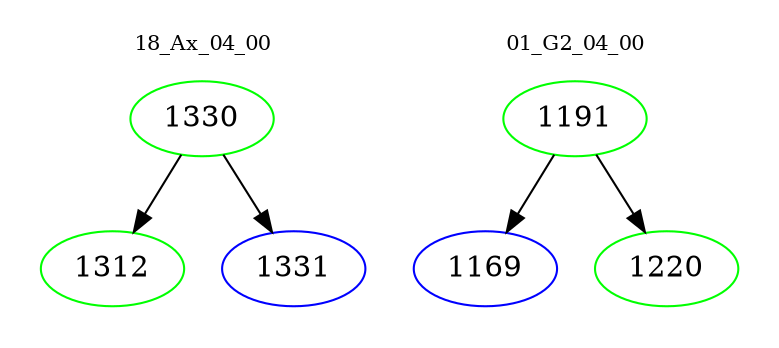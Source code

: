 digraph{
subgraph cluster_0 {
color = white
label = "18_Ax_04_00";
fontsize=10;
T0_1330 [label="1330", color="green"]
T0_1330 -> T0_1312 [color="black"]
T0_1312 [label="1312", color="green"]
T0_1330 -> T0_1331 [color="black"]
T0_1331 [label="1331", color="blue"]
}
subgraph cluster_1 {
color = white
label = "01_G2_04_00";
fontsize=10;
T1_1191 [label="1191", color="green"]
T1_1191 -> T1_1169 [color="black"]
T1_1169 [label="1169", color="blue"]
T1_1191 -> T1_1220 [color="black"]
T1_1220 [label="1220", color="green"]
}
}
